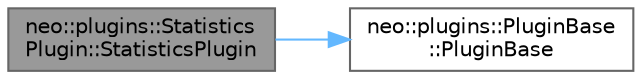 digraph "neo::plugins::StatisticsPlugin::StatisticsPlugin"
{
 // LATEX_PDF_SIZE
  bgcolor="transparent";
  edge [fontname=Helvetica,fontsize=10,labelfontname=Helvetica,labelfontsize=10];
  node [fontname=Helvetica,fontsize=10,shape=box,height=0.2,width=0.4];
  rankdir="LR";
  Node1 [id="Node000001",label="neo::plugins::Statistics\lPlugin::StatisticsPlugin",height=0.2,width=0.4,color="gray40", fillcolor="grey60", style="filled", fontcolor="black",tooltip="Constructs a StatisticsPlugin."];
  Node1 -> Node2 [id="edge1_Node000001_Node000002",color="steelblue1",style="solid",tooltip=" "];
  Node2 [id="Node000002",label="neo::plugins::PluginBase\l::PluginBase",height=0.2,width=0.4,color="grey40", fillcolor="white", style="filled",URL="$classneo_1_1plugins_1_1_plugin_base.html#ae2713af7147395e3f7230925418aa28d",tooltip="Constructs a PluginBase."];
}
